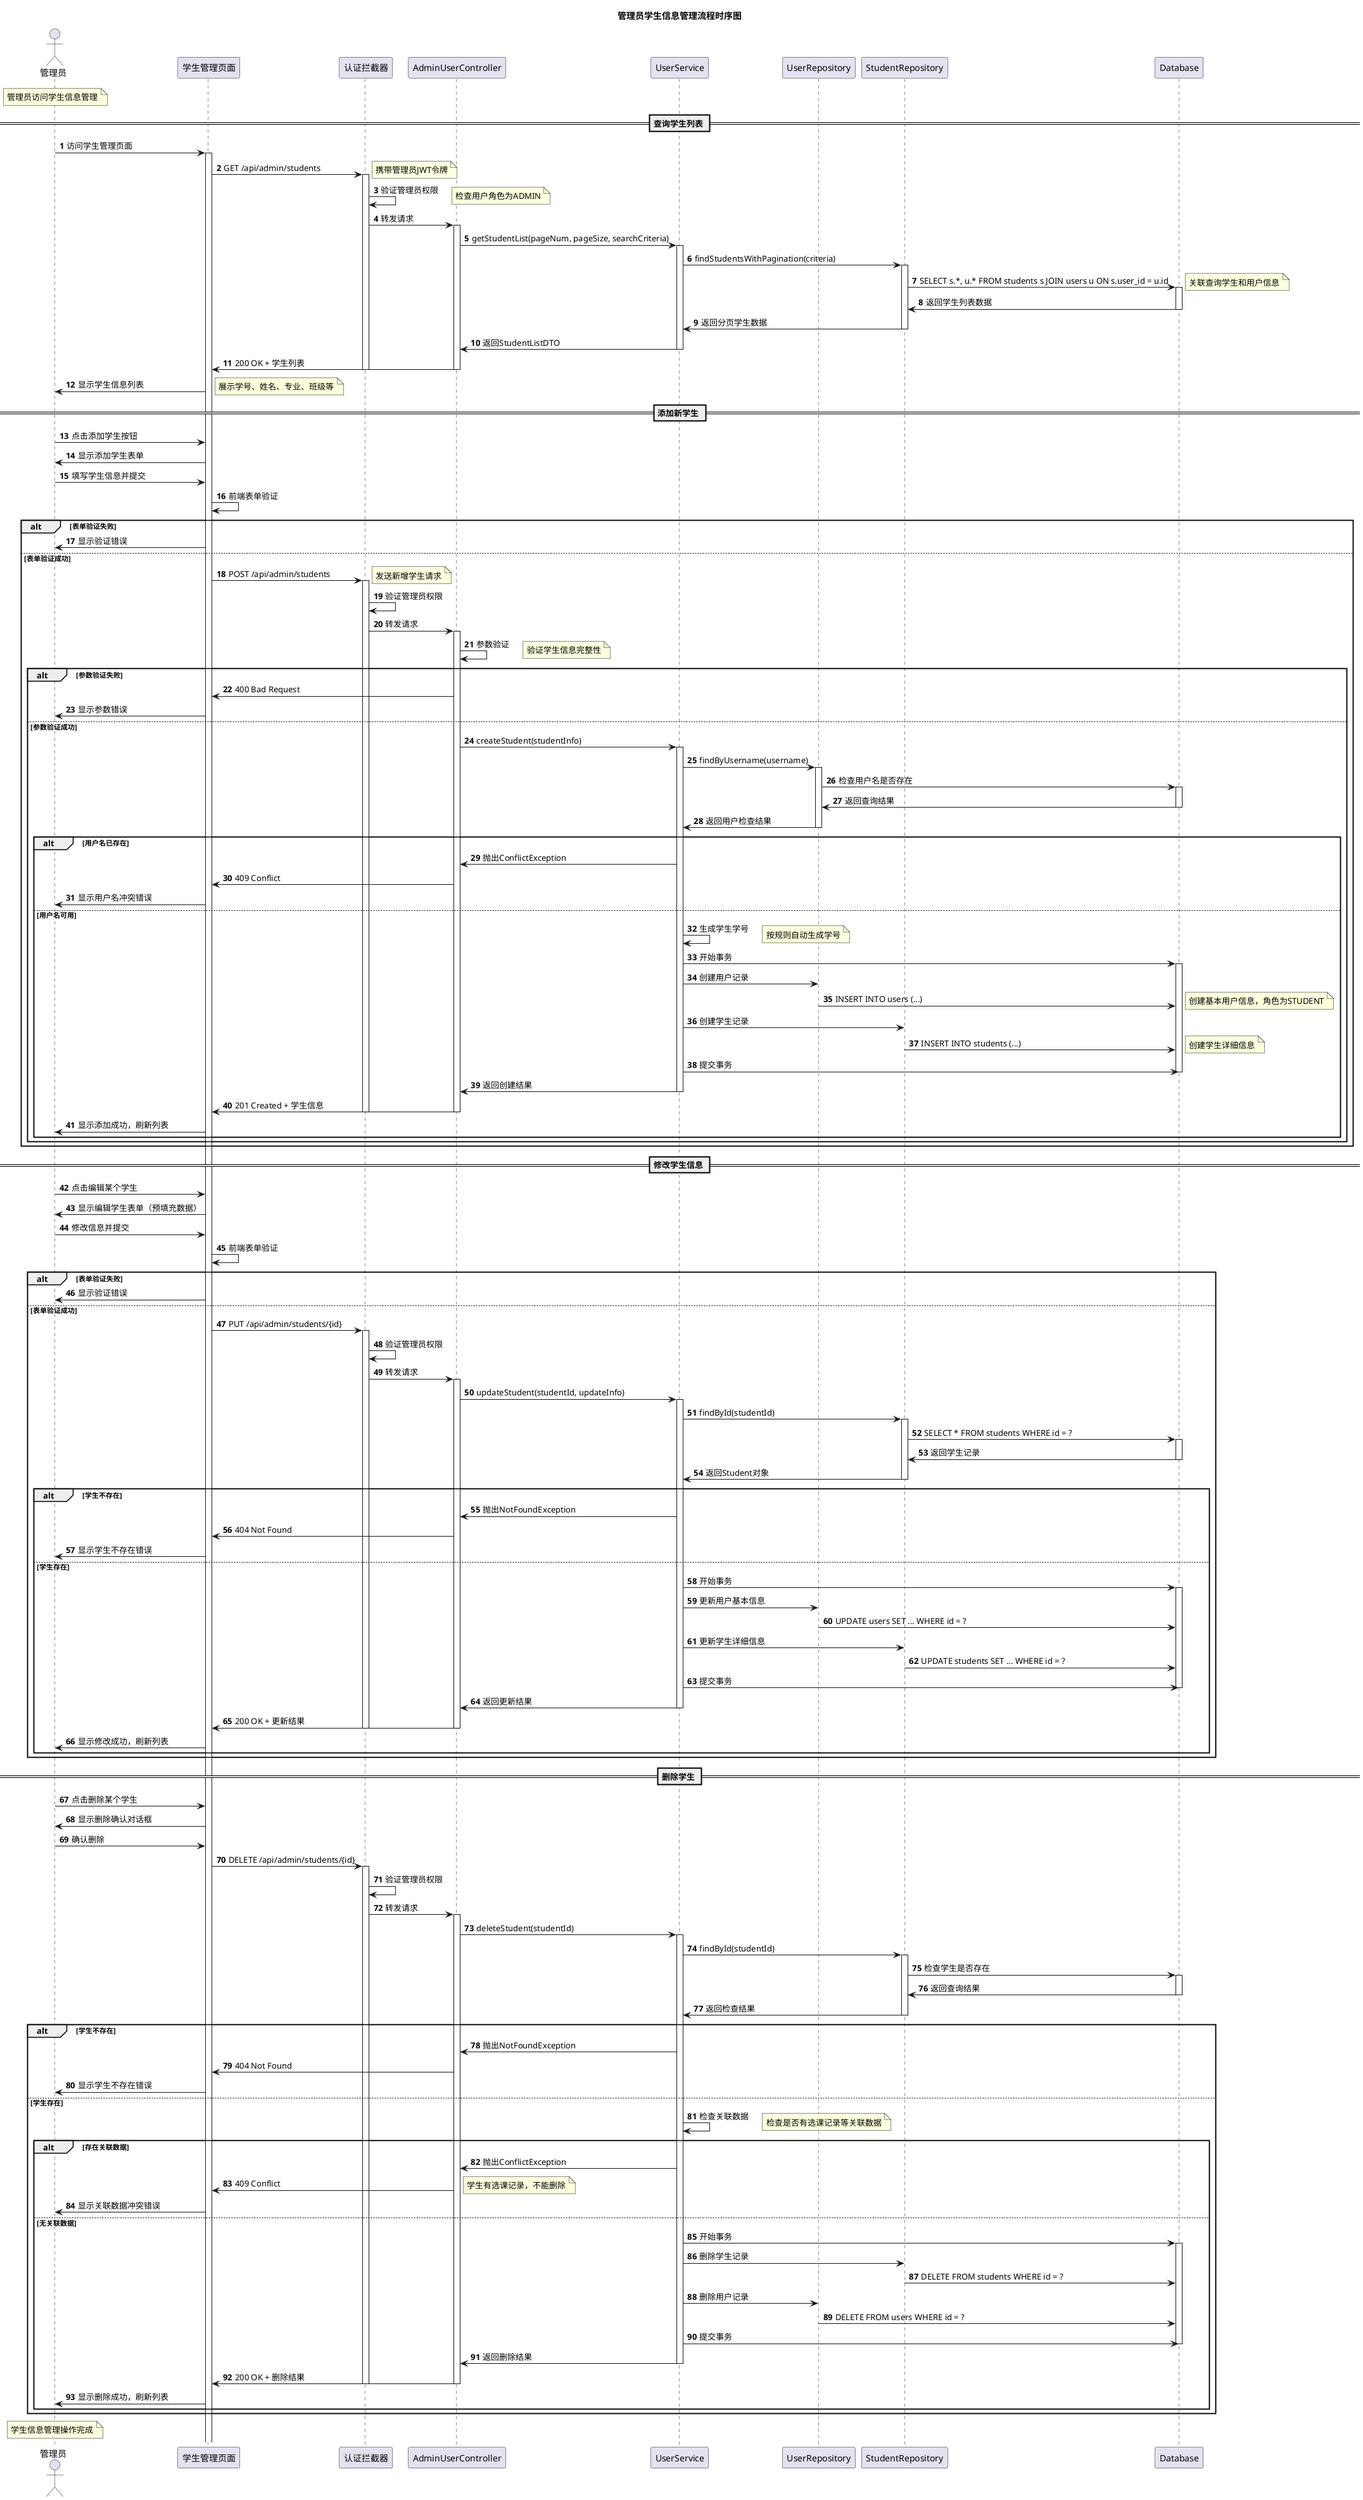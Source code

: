 @startuml 学生信息管理时序图
title 管理员学生信息管理流程时序图

actor 管理员 as A
participant "学生管理页面" as SMP
participant "认证拦截器" as AI
participant "AdminUserController" as AUC
participant "UserService" as US
participant "UserRepository" as UR
participant "StudentRepository" as SR
participant "Database" as DB

autonumber

note over A: 管理员访问学生信息管理

== 查询学生列表 ==
A -> SMP: 访问学生管理页面
activate SMP

SMP -> AI: GET /api/admin/students
activate AI
note right: 携带管理员JWT令牌

AI -> AI: 验证管理员权限
note right: 检查用户角色为ADMIN

AI -> AUC: 转发请求
activate AUC

AUC -> US: getStudentList(pageNum, pageSize, searchCriteria)
activate US

US -> SR: findStudentsWithPagination(criteria)
activate SR

SR -> DB: SELECT s.*, u.* FROM students s JOIN users u ON s.user_id = u.id
activate DB
note right: 关联查询学生和用户信息
DB -> SR: 返回学生列表数据
deactivate DB

SR -> US: 返回分页学生数据
deactivate SR

US -> AUC: 返回StudentListDTO
deactivate US

AUC -> SMP: 200 OK + 学生列表
deactivate AUC
deactivate AI

SMP -> A: 显示学生信息列表
note right: 展示学号、姓名、专业、班级等

== 添加新学生 ==
A -> SMP: 点击添加学生按钮
SMP -> A: 显示添加学生表单

A -> SMP: 填写学生信息并提交
SMP -> SMP: 前端表单验证

alt 表单验证失败
    SMP -> A: 显示验证错误
else 表单验证成功
    SMP -> AI: POST /api/admin/students
    activate AI
    note right: 发送新增学生请求
    
    AI -> AI: 验证管理员权限
    
    AI -> AUC: 转发请求
    activate AUC
    
    AUC -> AUC: 参数验证
    note right: 验证学生信息完整性
    
    alt 参数验证失败
        AUC -> SMP: 400 Bad Request
        SMP -> A: 显示参数错误
    else 参数验证成功
        AUC -> US: createStudent(studentInfo)
        activate US
        
        US -> UR: findByUsername(username)
        activate UR
        UR -> DB: 检查用户名是否存在
        activate DB
        DB -> UR: 返回查询结果
        deactivate DB
        UR -> US: 返回用户检查结果
        deactivate UR
        
        alt 用户名已存在
            US -> AUC: 抛出ConflictException
            AUC -> SMP: 409 Conflict
            SMP -> A: 显示用户名冲突错误
        else 用户名可用
            US -> US: 生成学生学号
            note right: 按规则自动生成学号
            
            US -> DB: 开始事务
            activate DB
            
            US -> UR: 创建用户记录
            UR -> DB: INSERT INTO users (...)
            note right: 创建基本用户信息，角色为STUDENT
            
            US -> SR: 创建学生记录
            SR -> DB: INSERT INTO students (...)
            note right: 创建学生详细信息
            
            US -> DB: 提交事务
            deactivate DB
            
            US -> AUC: 返回创建结果
            deactivate US
            
            AUC -> SMP: 201 Created + 学生信息
            deactivate AUC
            deactivate AI
            
            SMP -> A: 显示添加成功，刷新列表
        end
    end
end

== 修改学生信息 ==
A -> SMP: 点击编辑某个学生
SMP -> A: 显示编辑学生表单（预填充数据）

A -> SMP: 修改信息并提交
SMP -> SMP: 前端表单验证

alt 表单验证失败
    SMP -> A: 显示验证错误
else 表单验证成功
    SMP -> AI: PUT /api/admin/students/{id}
    activate AI
    
    AI -> AI: 验证管理员权限
    
    AI -> AUC: 转发请求
    activate AUC
    
    AUC -> US: updateStudent(studentId, updateInfo)
    activate US
    
    US -> SR: findById(studentId)
    activate SR
    SR -> DB: SELECT * FROM students WHERE id = ?
    activate DB
    DB -> SR: 返回学生记录
    deactivate DB
    SR -> US: 返回Student对象
    deactivate SR
    
    alt 学生不存在
        US -> AUC: 抛出NotFoundException
        AUC -> SMP: 404 Not Found
        SMP -> A: 显示学生不存在错误
    else 学生存在
        US -> DB: 开始事务
        activate DB
        
        US -> UR: 更新用户基本信息
        UR -> DB: UPDATE users SET ... WHERE id = ?
        
        US -> SR: 更新学生详细信息
        SR -> DB: UPDATE students SET ... WHERE id = ?
        
        US -> DB: 提交事务
        deactivate DB
        
        US -> AUC: 返回更新结果
        deactivate US
        
        AUC -> SMP: 200 OK + 更新结果
        deactivate AUC
        deactivate AI
        
        SMP -> A: 显示修改成功，刷新列表
    end
end

== 删除学生 ==
A -> SMP: 点击删除某个学生
SMP -> A: 显示删除确认对话框

A -> SMP: 确认删除
SMP -> AI: DELETE /api/admin/students/{id}
activate AI

AI -> AI: 验证管理员权限

AI -> AUC: 转发请求
activate AUC

AUC -> US: deleteStudent(studentId)
activate US

US -> SR: findById(studentId)
activate SR
SR -> DB: 检查学生是否存在
activate DB
DB -> SR: 返回查询结果
deactivate DB
SR -> US: 返回检查结果
deactivate SR

alt 学生不存在
    US -> AUC: 抛出NotFoundException
    AUC -> SMP: 404 Not Found
    SMP -> A: 显示学生不存在错误
else 学生存在
    US -> US: 检查关联数据
    note right: 检查是否有选课记录等关联数据
    
    alt 存在关联数据
        US -> AUC: 抛出ConflictException
        AUC -> SMP: 409 Conflict
        note right: 学生有选课记录，不能删除
        SMP -> A: 显示关联数据冲突错误
    else 无关联数据
        US -> DB: 开始事务
        activate DB
        
        US -> SR: 删除学生记录
        SR -> DB: DELETE FROM students WHERE id = ?
        
        US -> UR: 删除用户记录
        UR -> DB: DELETE FROM users WHERE id = ?
        
        US -> DB: 提交事务
        deactivate DB
        
        US -> AUC: 返回删除结果
        deactivate US
        
        AUC -> SMP: 200 OK + 删除结果
        deactivate AUC
        deactivate AI
        
        SMP -> A: 显示删除成功，刷新列表
    end
end

note over A: 学生信息管理操作完成

@enduml 